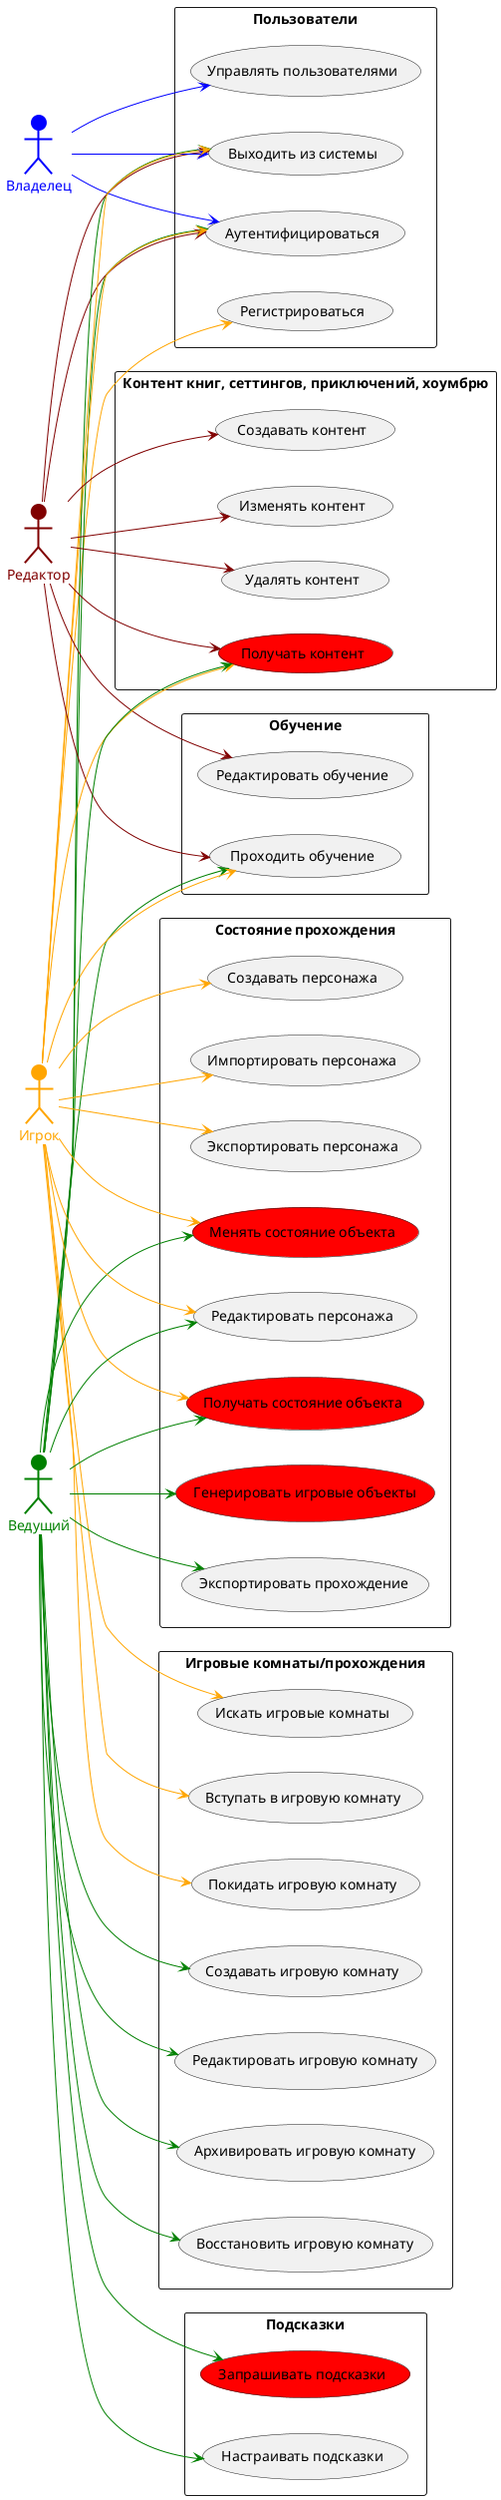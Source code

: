 @startuml
left to right direction

actor "Владелец" as UO $UO #blue;line:blue;line.bold;text:blue
actor "Редактор" as UE $UE #maroon;line:maroon;line.bold;text:maroon
actor "Игрок" as UP $UP #orange;line:orange;line.bold;text:orange
actor "Ведущий" as UD $UD #green;line:green;line.bold;text:green

rectangle "Пользователи" as Users {
    usecase "Регистрироваться" as Register
    UP --> Register #orange
    usecase "Аутентифицироваться" as Auth
    UD --> Auth #green
    UE --> Auth #maroon
    UO --> Auth #blue
    UP --> Auth #orange
    usecase "Управлять пользователями" as ManageUsers
    UO --> ManageUsers #blue
    usecase "Выходить из системы" as Logout
    UD --> Logout #green
    UE --> Logout #maroon
    UO --> Logout #blue
    UP --> Logout #orange
}

rectangle "Игровые комнаты/прохождения" as Rooms {
    usecase "Создавать игровую комнату" as CreateRoom
    UD --> CreateRoom #green
    usecase "Редактировать игровую комнату" as EditRoom
    UD --> EditRoom #green
    usecase "Архивировать игровую комнату" as ArchiveRoom
    UD --> ArchiveRoom #green
    usecase "Восстановить игровую комнату" as RestoreRoom
    UD --> RestoreRoom #green
    usecase "Искать игровые комнаты" as SearchRoom
    UP --> SearchRoom #orange
    usecase "Вступать в игровую комнату" as JoinRoom
    UP --> JoinRoom #orange
    usecase "Покидать игровую комнату" as LeaveRoom
    UP --> LeaveRoom #orange
}

rectangle "Обучение" as Education {
    usecase "Проходить обучение" as Learn
    UD --> Learn #green
    UE --> Learn #maroon
    UP --> Learn #orange
    usecase "Редактировать обучение" as EditLearn
    UE --> EditLearn #maroon
}

rectangle "Контент книг, сеттингов, приключений, хоумбрю" as Content {
    usecase "Получать контент" as ReadContent #red
    UE --> ReadContent #maroon
    UP --> ReadContent #orange
    UD --> ReadContent #green
    usecase "Создавать контент" as CreateContent
    UE --> CreateContent #maroon
    usecase "Изменять контент" as EditContent
    UE --> EditContent #maroon
    usecase "Удалять контент" as DeleteContent
    UE --> DeleteContent #maroon
}

rectangle "Состояние прохождения" as Campaigns {
    usecase "Получать состояние объекта" as GetState #red
    UD --> GetState #green
    UP --> GetState #orange
    usecase "Менять состояние объекта" as ChangeState #red
    UD --> ChangeState #green
    UP --> ChangeState #orange
    usecase "Генерировать игровые объекты" as Generate #red
    UD --> Generate #green
    usecase "Создавать персонажа" as CreateChar
    UP --> CreateChar #orange
    usecase "Редактировать персонажа" as EditChar
    UP --> EditChar #orange
    usecase "Импортировать персонажа" as ImportChar
    UP --> ImportChar #orange
    usecase "Экспортировать персонажа" as ExportChar
    UD --> EditChar #green
    UP --> ExportChar #orange
    usecase "Экспортировать прохождение" as ExportHistory
    UD --> ExportHistory #green
}

rectangle "Подсказки" as Hints {
    usecase "Запрашивать подсказки" as AskHint #red
    UD --> AskHint #green
    usecase "Настраивать подсказки" as TuneHint
    UD --> TuneHint #green
}

'remove Hints
'remove Users
'remove Education
'remove Rooms
'remove UO
'remove UE
remove @unlinked
@enduml
